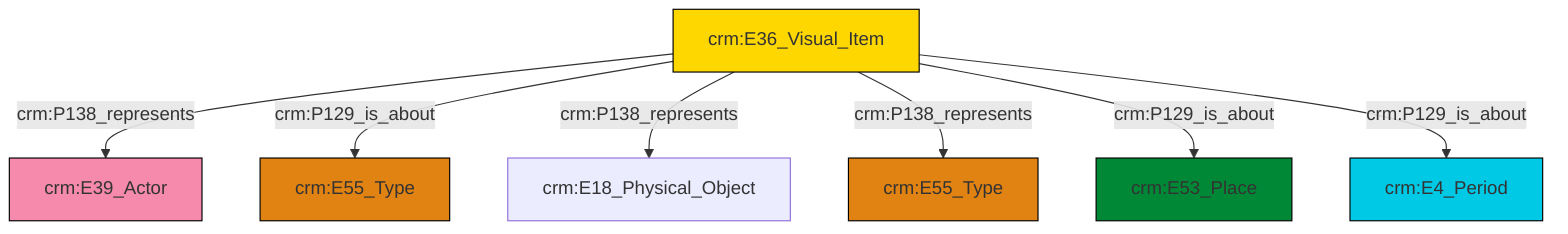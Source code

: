 graph TD
classDef Literal fill:#f2f2f2,stroke:#000000;
classDef CRM_Entity fill:#FFFFFF,stroke:#000000;
classDef Temporal_Entity fill:#00C9E6, stroke:#000000;
classDef Type fill:#E18312, stroke:#000000;
classDef Time-Span fill:#2C9C91, stroke:#000000;
classDef Appellation fill:#FFEB7F, stroke:#000000;
classDef Place fill:#008836, stroke:#000000;
classDef Persistent_Item fill:#B266B2, stroke:#000000;
classDef Conceptual_Object fill:#FFD700, stroke:#000000;
classDef Physical_Thing fill:#D2B48C, stroke:#000000;
classDef Actor fill:#f58aad, stroke:#000000;
classDef PC_Classes fill:#4ce600, stroke:#000000;
classDef Multi fill:#cccccc,stroke:#000000;

4["crm:E36_Visual_Item"]:::Conceptual_Object -->|crm:P138_represents| 0["crm:E39_Actor"]:::Actor
4["crm:E36_Visual_Item"]:::Conceptual_Object -->|crm:P129_is_about| 2["crm:E55_Type"]:::Type
4["crm:E36_Visual_Item"]:::Conceptual_Object -->|crm:P138_represents| 9["crm:E18_Physical_Object"]:::Default
4["crm:E36_Visual_Item"]:::Conceptual_Object -->|crm:P138_represents| 5["crm:E55_Type"]:::Type
4["crm:E36_Visual_Item"]:::Conceptual_Object -->|crm:P129_is_about| 7["crm:E53_Place"]:::Place
4["crm:E36_Visual_Item"]:::Conceptual_Object -->|crm:P129_is_about| 10["crm:E4_Period"]:::Temporal_Entity